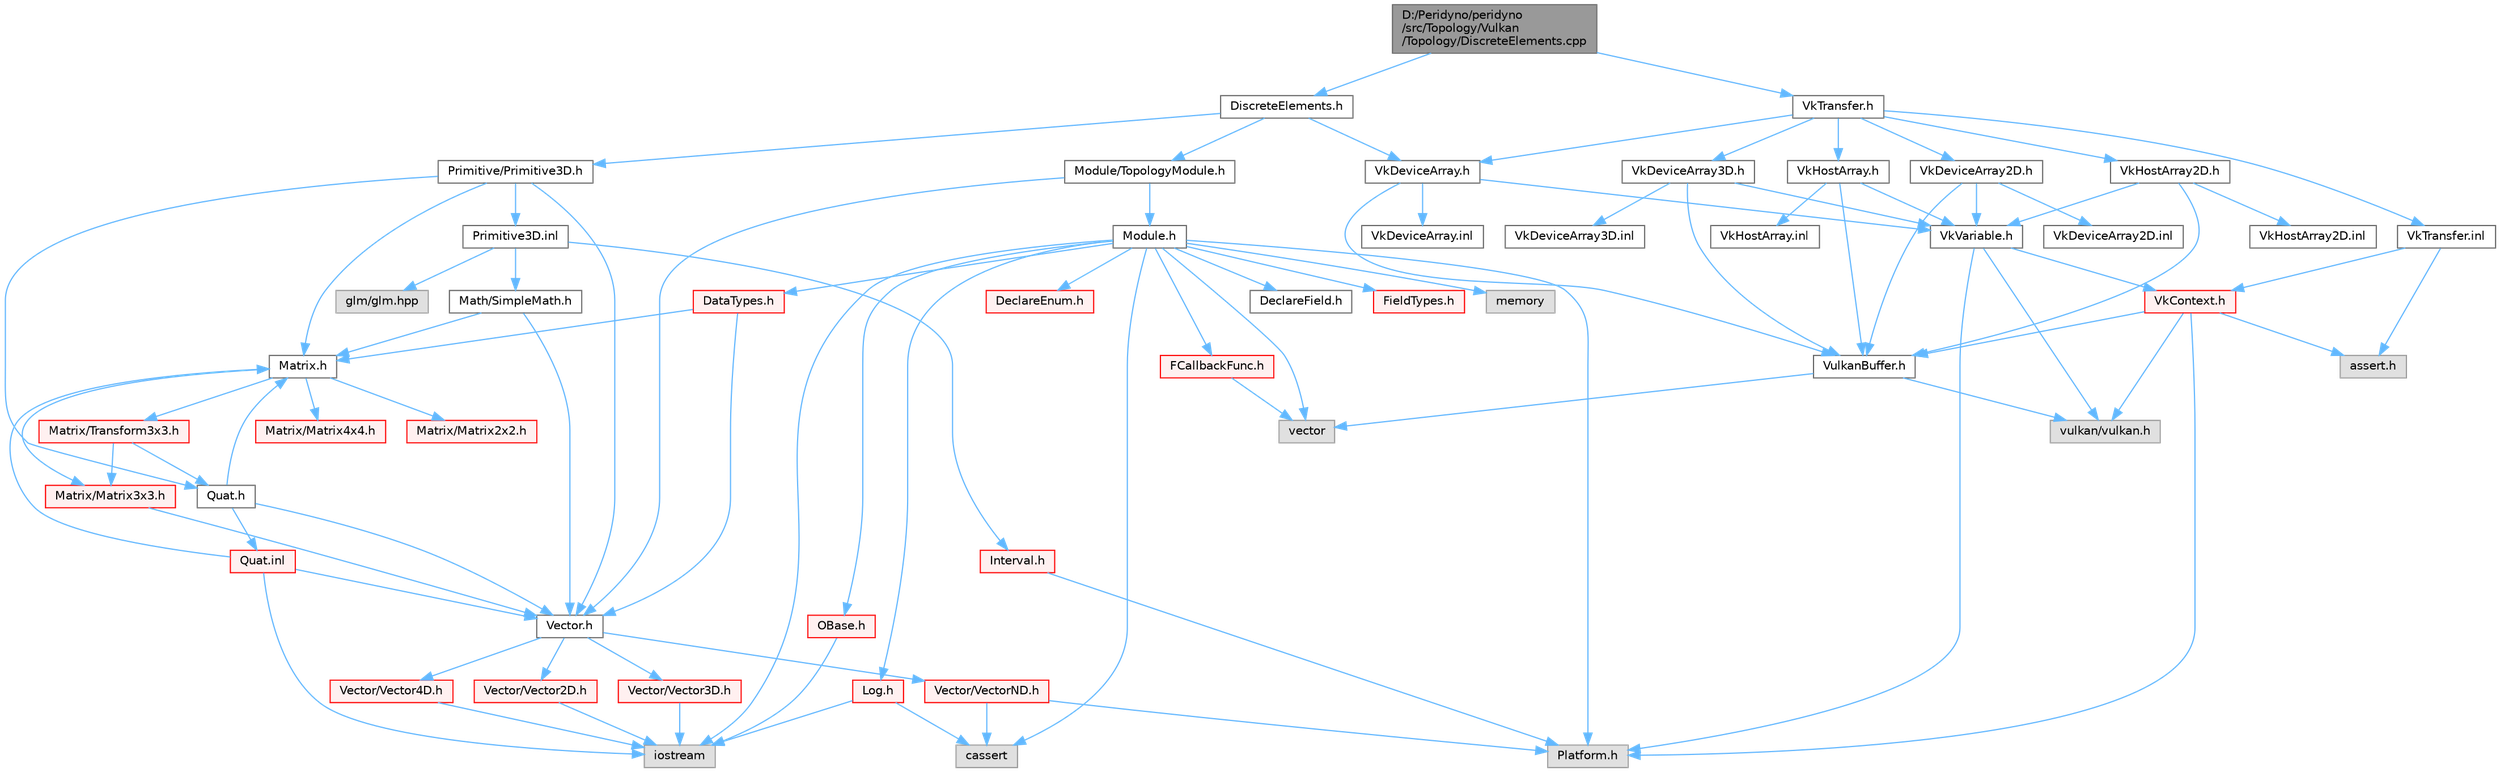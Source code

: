 digraph "D:/Peridyno/peridyno/src/Topology/Vulkan/Topology/DiscreteElements.cpp"
{
 // LATEX_PDF_SIZE
  bgcolor="transparent";
  edge [fontname=Helvetica,fontsize=10,labelfontname=Helvetica,labelfontsize=10];
  node [fontname=Helvetica,fontsize=10,shape=box,height=0.2,width=0.4];
  Node1 [id="Node000001",label="D:/Peridyno/peridyno\l/src/Topology/Vulkan\l/Topology/DiscreteElements.cpp",height=0.2,width=0.4,color="gray40", fillcolor="grey60", style="filled", fontcolor="black",tooltip=" "];
  Node1 -> Node2 [id="edge1_Node000001_Node000002",color="steelblue1",style="solid",tooltip=" "];
  Node2 [id="Node000002",label="DiscreteElements.h",height=0.2,width=0.4,color="grey40", fillcolor="white", style="filled",URL="$_vulkan_2_topology_2_discrete_elements_8h.html",tooltip=" "];
  Node2 -> Node3 [id="edge2_Node000002_Node000003",color="steelblue1",style="solid",tooltip=" "];
  Node3 [id="Node000003",label="VkDeviceArray.h",height=0.2,width=0.4,color="grey40", fillcolor="white", style="filled",URL="$_vk_device_array_8h.html",tooltip=" "];
  Node3 -> Node4 [id="edge3_Node000003_Node000004",color="steelblue1",style="solid",tooltip=" "];
  Node4 [id="Node000004",label="VkVariable.h",height=0.2,width=0.4,color="grey40", fillcolor="white", style="filled",URL="$_vk_variable_8h.html",tooltip=" "];
  Node4 -> Node5 [id="edge4_Node000004_Node000005",color="steelblue1",style="solid",tooltip=" "];
  Node5 [id="Node000005",label="Platform.h",height=0.2,width=0.4,color="grey60", fillcolor="#E0E0E0", style="filled",tooltip=" "];
  Node4 -> Node6 [id="edge5_Node000004_Node000006",color="steelblue1",style="solid",tooltip=" "];
  Node6 [id="Node000006",label="vulkan/vulkan.h",height=0.2,width=0.4,color="grey60", fillcolor="#E0E0E0", style="filled",tooltip=" "];
  Node4 -> Node7 [id="edge6_Node000004_Node000007",color="steelblue1",style="solid",tooltip=" "];
  Node7 [id="Node000007",label="VkContext.h",height=0.2,width=0.4,color="red", fillcolor="#FFF0F0", style="filled",URL="$_vk_context_8h.html",tooltip=" "];
  Node7 -> Node5 [id="edge7_Node000007_Node000005",color="steelblue1",style="solid",tooltip=" "];
  Node7 -> Node8 [id="edge8_Node000007_Node000008",color="steelblue1",style="solid",tooltip=" "];
  Node8 [id="Node000008",label="VulkanBuffer.h",height=0.2,width=0.4,color="grey40", fillcolor="white", style="filled",URL="$_vulkan_buffer_8h.html",tooltip=" "];
  Node8 -> Node9 [id="edge9_Node000008_Node000009",color="steelblue1",style="solid",tooltip=" "];
  Node9 [id="Node000009",label="vector",height=0.2,width=0.4,color="grey60", fillcolor="#E0E0E0", style="filled",tooltip=" "];
  Node8 -> Node6 [id="edge10_Node000008_Node000006",color="steelblue1",style="solid",tooltip=" "];
  Node7 -> Node6 [id="edge11_Node000007_Node000006",color="steelblue1",style="solid",tooltip=" "];
  Node7 -> Node17 [id="edge12_Node000007_Node000017",color="steelblue1",style="solid",tooltip=" "];
  Node17 [id="Node000017",label="assert.h",height=0.2,width=0.4,color="grey60", fillcolor="#E0E0E0", style="filled",tooltip=" "];
  Node3 -> Node8 [id="edge13_Node000003_Node000008",color="steelblue1",style="solid",tooltip=" "];
  Node3 -> Node24 [id="edge14_Node000003_Node000024",color="steelblue1",style="solid",tooltip=" "];
  Node24 [id="Node000024",label="VkDeviceArray.inl",height=0.2,width=0.4,color="grey40", fillcolor="white", style="filled",URL="$_vk_device_array_8inl.html",tooltip=" "];
  Node2 -> Node25 [id="edge15_Node000002_Node000025",color="steelblue1",style="solid",tooltip=" "];
  Node25 [id="Node000025",label="Primitive/Primitive3D.h",height=0.2,width=0.4,color="grey40", fillcolor="white", style="filled",URL="$_primitive3_d_8h.html",tooltip=" "];
  Node25 -> Node26 [id="edge16_Node000025_Node000026",color="steelblue1",style="solid",tooltip=" "];
  Node26 [id="Node000026",label="Vector.h",height=0.2,width=0.4,color="grey40", fillcolor="white", style="filled",URL="$_vector_8h.html",tooltip=" "];
  Node26 -> Node27 [id="edge17_Node000026_Node000027",color="steelblue1",style="solid",tooltip=" "];
  Node27 [id="Node000027",label="Vector/Vector2D.h",height=0.2,width=0.4,color="red", fillcolor="#FFF0F0", style="filled",URL="$_vector2_d_8h.html",tooltip=" "];
  Node27 -> Node20 [id="edge18_Node000027_Node000020",color="steelblue1",style="solid",tooltip=" "];
  Node20 [id="Node000020",label="iostream",height=0.2,width=0.4,color="grey60", fillcolor="#E0E0E0", style="filled",tooltip=" "];
  Node26 -> Node33 [id="edge19_Node000026_Node000033",color="steelblue1",style="solid",tooltip=" "];
  Node33 [id="Node000033",label="Vector/Vector3D.h",height=0.2,width=0.4,color="red", fillcolor="#FFF0F0", style="filled",URL="$_vector3_d_8h.html",tooltip=" "];
  Node33 -> Node20 [id="edge20_Node000033_Node000020",color="steelblue1",style="solid",tooltip=" "];
  Node26 -> Node36 [id="edge21_Node000026_Node000036",color="steelblue1",style="solid",tooltip=" "];
  Node36 [id="Node000036",label="Vector/Vector4D.h",height=0.2,width=0.4,color="red", fillcolor="#FFF0F0", style="filled",URL="$_vector4_d_8h.html",tooltip=" "];
  Node36 -> Node20 [id="edge22_Node000036_Node000020",color="steelblue1",style="solid",tooltip=" "];
  Node26 -> Node39 [id="edge23_Node000026_Node000039",color="steelblue1",style="solid",tooltip=" "];
  Node39 [id="Node000039",label="Vector/VectorND.h",height=0.2,width=0.4,color="red", fillcolor="#FFF0F0", style="filled",URL="$_vector_n_d_8h.html",tooltip=" "];
  Node39 -> Node43 [id="edge24_Node000039_Node000043",color="steelblue1",style="solid",tooltip=" "];
  Node43 [id="Node000043",label="cassert",height=0.2,width=0.4,color="grey60", fillcolor="#E0E0E0", style="filled",tooltip=" "];
  Node39 -> Node5 [id="edge25_Node000039_Node000005",color="steelblue1",style="solid",tooltip=" "];
  Node25 -> Node44 [id="edge26_Node000025_Node000044",color="steelblue1",style="solid",tooltip=" "];
  Node44 [id="Node000044",label="Matrix.h",height=0.2,width=0.4,color="grey40", fillcolor="white", style="filled",URL="$_matrix_8h.html",tooltip=" "];
  Node44 -> Node45 [id="edge27_Node000044_Node000045",color="steelblue1",style="solid",tooltip=" "];
  Node45 [id="Node000045",label="Matrix/Matrix2x2.h",height=0.2,width=0.4,color="red", fillcolor="#FFF0F0", style="filled",URL="$_matrix2x2_8h.html",tooltip=" "];
  Node44 -> Node50 [id="edge28_Node000044_Node000050",color="steelblue1",style="solid",tooltip=" "];
  Node50 [id="Node000050",label="Matrix/Matrix3x3.h",height=0.2,width=0.4,color="red", fillcolor="#FFF0F0", style="filled",URL="$_matrix3x3_8h.html",tooltip=" "];
  Node50 -> Node26 [id="edge29_Node000050_Node000026",color="steelblue1",style="solid",tooltip=" "];
  Node44 -> Node53 [id="edge30_Node000044_Node000053",color="steelblue1",style="solid",tooltip=" "];
  Node53 [id="Node000053",label="Matrix/Matrix4x4.h",height=0.2,width=0.4,color="red", fillcolor="#FFF0F0", style="filled",URL="$_matrix4x4_8h.html",tooltip=" "];
  Node44 -> Node56 [id="edge31_Node000044_Node000056",color="steelblue1",style="solid",tooltip=" "];
  Node56 [id="Node000056",label="Matrix/Transform3x3.h",height=0.2,width=0.4,color="red", fillcolor="#FFF0F0", style="filled",URL="$_transform3x3_8h.html",tooltip=" "];
  Node56 -> Node57 [id="edge32_Node000056_Node000057",color="steelblue1",style="solid",tooltip=" "];
  Node57 [id="Node000057",label="Quat.h",height=0.2,width=0.4,color="grey40", fillcolor="white", style="filled",URL="$_quat_8h.html",tooltip="Implementation of quaternion."];
  Node57 -> Node26 [id="edge33_Node000057_Node000026",color="steelblue1",style="solid",tooltip=" "];
  Node57 -> Node44 [id="edge34_Node000057_Node000044",color="steelblue1",style="solid",tooltip=" "];
  Node57 -> Node58 [id="edge35_Node000057_Node000058",color="steelblue1",style="solid",tooltip=" "];
  Node58 [id="Node000058",label="Quat.inl",height=0.2,width=0.4,color="red", fillcolor="#FFF0F0", style="filled",URL="$_quat_8inl.html",tooltip=" "];
  Node58 -> Node20 [id="edge36_Node000058_Node000020",color="steelblue1",style="solid",tooltip=" "];
  Node58 -> Node26 [id="edge37_Node000058_Node000026",color="steelblue1",style="solid",tooltip=" "];
  Node58 -> Node44 [id="edge38_Node000058_Node000044",color="steelblue1",style="solid",tooltip=" "];
  Node56 -> Node50 [id="edge39_Node000056_Node000050",color="steelblue1",style="solid",tooltip=" "];
  Node25 -> Node57 [id="edge40_Node000025_Node000057",color="steelblue1",style="solid",tooltip=" "];
  Node25 -> Node61 [id="edge41_Node000025_Node000061",color="steelblue1",style="solid",tooltip=" "];
  Node61 [id="Node000061",label="Primitive3D.inl",height=0.2,width=0.4,color="grey40", fillcolor="white", style="filled",URL="$_primitive3_d_8inl.html",tooltip=" "];
  Node61 -> Node62 [id="edge42_Node000061_Node000062",color="steelblue1",style="solid",tooltip=" "];
  Node62 [id="Node000062",label="Math/SimpleMath.h",height=0.2,width=0.4,color="grey40", fillcolor="white", style="filled",URL="$_simple_math_8h.html",tooltip=" "];
  Node62 -> Node26 [id="edge43_Node000062_Node000026",color="steelblue1",style="solid",tooltip=" "];
  Node62 -> Node44 [id="edge44_Node000062_Node000044",color="steelblue1",style="solid",tooltip=" "];
  Node61 -> Node63 [id="edge45_Node000061_Node000063",color="steelblue1",style="solid",tooltip=" "];
  Node63 [id="Node000063",label="Interval.h",height=0.2,width=0.4,color="red", fillcolor="#FFF0F0", style="filled",URL="$_interval_8h.html",tooltip=" "];
  Node63 -> Node5 [id="edge46_Node000063_Node000005",color="steelblue1",style="solid",tooltip=" "];
  Node61 -> Node65 [id="edge47_Node000061_Node000065",color="steelblue1",style="solid",tooltip=" "];
  Node65 [id="Node000065",label="glm/glm.hpp",height=0.2,width=0.4,color="grey60", fillcolor="#E0E0E0", style="filled",tooltip=" "];
  Node2 -> Node66 [id="edge48_Node000002_Node000066",color="steelblue1",style="solid",tooltip=" "];
  Node66 [id="Node000066",label="Module/TopologyModule.h",height=0.2,width=0.4,color="grey40", fillcolor="white", style="filled",URL="$_topology_module_8h.html",tooltip=" "];
  Node66 -> Node26 [id="edge49_Node000066_Node000026",color="steelblue1",style="solid",tooltip=" "];
  Node66 -> Node67 [id="edge50_Node000066_Node000067",color="steelblue1",style="solid",tooltip=" "];
  Node67 [id="Node000067",label="Module.h",height=0.2,width=0.4,color="grey40", fillcolor="white", style="filled",URL="$_module_8h.html",tooltip=" "];
  Node67 -> Node5 [id="edge51_Node000067_Node000005",color="steelblue1",style="solid",tooltip=" "];
  Node67 -> Node68 [id="edge52_Node000067_Node000068",color="steelblue1",style="solid",tooltip=" "];
  Node68 [id="Node000068",label="memory",height=0.2,width=0.4,color="grey60", fillcolor="#E0E0E0", style="filled",tooltip=" "];
  Node67 -> Node9 [id="edge53_Node000067_Node000009",color="steelblue1",style="solid",tooltip=" "];
  Node67 -> Node43 [id="edge54_Node000067_Node000043",color="steelblue1",style="solid",tooltip=" "];
  Node67 -> Node20 [id="edge55_Node000067_Node000020",color="steelblue1",style="solid",tooltip=" "];
  Node67 -> Node69 [id="edge56_Node000067_Node000069",color="steelblue1",style="solid",tooltip=" "];
  Node69 [id="Node000069",label="OBase.h",height=0.2,width=0.4,color="red", fillcolor="#FFF0F0", style="filled",URL="$_o_base_8h.html",tooltip=" "];
  Node69 -> Node20 [id="edge57_Node000069_Node000020",color="steelblue1",style="solid",tooltip=" "];
  Node67 -> Node77 [id="edge58_Node000067_Node000077",color="steelblue1",style="solid",tooltip=" "];
  Node77 [id="Node000077",label="Log.h",height=0.2,width=0.4,color="red", fillcolor="#FFF0F0", style="filled",URL="$_log_8h.html",tooltip=" "];
  Node77 -> Node20 [id="edge59_Node000077_Node000020",color="steelblue1",style="solid",tooltip=" "];
  Node77 -> Node43 [id="edge60_Node000077_Node000043",color="steelblue1",style="solid",tooltip=" "];
  Node67 -> Node85 [id="edge61_Node000067_Node000085",color="steelblue1",style="solid",tooltip=" "];
  Node85 [id="Node000085",label="DataTypes.h",height=0.2,width=0.4,color="red", fillcolor="#FFF0F0", style="filled",URL="$_data_types_8h.html",tooltip=" "];
  Node85 -> Node26 [id="edge62_Node000085_Node000026",color="steelblue1",style="solid",tooltip=" "];
  Node85 -> Node44 [id="edge63_Node000085_Node000044",color="steelblue1",style="solid",tooltip=" "];
  Node67 -> Node90 [id="edge64_Node000067_Node000090",color="steelblue1",style="solid",tooltip=" "];
  Node90 [id="Node000090",label="DeclareEnum.h",height=0.2,width=0.4,color="red", fillcolor="#FFF0F0", style="filled",URL="$_declare_enum_8h.html",tooltip=" "];
  Node67 -> Node101 [id="edge65_Node000067_Node000101",color="steelblue1",style="solid",tooltip=" "];
  Node101 [id="Node000101",label="DeclareField.h",height=0.2,width=0.4,color="grey40", fillcolor="white", style="filled",URL="$_declare_field_8h.html",tooltip=" "];
  Node67 -> Node102 [id="edge66_Node000067_Node000102",color="steelblue1",style="solid",tooltip=" "];
  Node102 [id="Node000102",label="FCallbackFunc.h",height=0.2,width=0.4,color="red", fillcolor="#FFF0F0", style="filled",URL="$_f_callback_func_8h.html",tooltip=" "];
  Node102 -> Node9 [id="edge67_Node000102_Node000009",color="steelblue1",style="solid",tooltip=" "];
  Node67 -> Node103 [id="edge68_Node000067_Node000103",color="steelblue1",style="solid",tooltip=" "];
  Node103 [id="Node000103",label="FieldTypes.h",height=0.2,width=0.4,color="red", fillcolor="#FFF0F0", style="filled",URL="$_field_types_8h.html",tooltip=" "];
  Node1 -> Node105 [id="edge69_Node000001_Node000105",color="steelblue1",style="solid",tooltip=" "];
  Node105 [id="Node000105",label="VkTransfer.h",height=0.2,width=0.4,color="grey40", fillcolor="white", style="filled",URL="$_vk_transfer_8h.html",tooltip=" "];
  Node105 -> Node106 [id="edge70_Node000105_Node000106",color="steelblue1",style="solid",tooltip=" "];
  Node106 [id="Node000106",label="VkHostArray.h",height=0.2,width=0.4,color="grey40", fillcolor="white", style="filled",URL="$_vk_host_array_8h.html",tooltip=" "];
  Node106 -> Node4 [id="edge71_Node000106_Node000004",color="steelblue1",style="solid",tooltip=" "];
  Node106 -> Node8 [id="edge72_Node000106_Node000008",color="steelblue1",style="solid",tooltip=" "];
  Node106 -> Node107 [id="edge73_Node000106_Node000107",color="steelblue1",style="solid",tooltip=" "];
  Node107 [id="Node000107",label="VkHostArray.inl",height=0.2,width=0.4,color="grey40", fillcolor="white", style="filled",URL="$_vk_host_array_8inl.html",tooltip=" "];
  Node105 -> Node108 [id="edge74_Node000105_Node000108",color="steelblue1",style="solid",tooltip=" "];
  Node108 [id="Node000108",label="VkHostArray2D.h",height=0.2,width=0.4,color="grey40", fillcolor="white", style="filled",URL="$_vk_host_array2_d_8h.html",tooltip=" "];
  Node108 -> Node4 [id="edge75_Node000108_Node000004",color="steelblue1",style="solid",tooltip=" "];
  Node108 -> Node8 [id="edge76_Node000108_Node000008",color="steelblue1",style="solid",tooltip=" "];
  Node108 -> Node109 [id="edge77_Node000108_Node000109",color="steelblue1",style="solid",tooltip=" "];
  Node109 [id="Node000109",label="VkHostArray2D.inl",height=0.2,width=0.4,color="grey40", fillcolor="white", style="filled",URL="$_vk_host_array2_d_8inl.html",tooltip=" "];
  Node105 -> Node3 [id="edge78_Node000105_Node000003",color="steelblue1",style="solid",tooltip=" "];
  Node105 -> Node110 [id="edge79_Node000105_Node000110",color="steelblue1",style="solid",tooltip=" "];
  Node110 [id="Node000110",label="VkDeviceArray2D.h",height=0.2,width=0.4,color="grey40", fillcolor="white", style="filled",URL="$_vk_device_array2_d_8h.html",tooltip=" "];
  Node110 -> Node4 [id="edge80_Node000110_Node000004",color="steelblue1",style="solid",tooltip=" "];
  Node110 -> Node8 [id="edge81_Node000110_Node000008",color="steelblue1",style="solid",tooltip=" "];
  Node110 -> Node111 [id="edge82_Node000110_Node000111",color="steelblue1",style="solid",tooltip=" "];
  Node111 [id="Node000111",label="VkDeviceArray2D.inl",height=0.2,width=0.4,color="grey40", fillcolor="white", style="filled",URL="$_vk_device_array2_d_8inl.html",tooltip=" "];
  Node105 -> Node112 [id="edge83_Node000105_Node000112",color="steelblue1",style="solid",tooltip=" "];
  Node112 [id="Node000112",label="VkDeviceArray3D.h",height=0.2,width=0.4,color="grey40", fillcolor="white", style="filled",URL="$_vk_device_array3_d_8h.html",tooltip=" "];
  Node112 -> Node4 [id="edge84_Node000112_Node000004",color="steelblue1",style="solid",tooltip=" "];
  Node112 -> Node8 [id="edge85_Node000112_Node000008",color="steelblue1",style="solid",tooltip=" "];
  Node112 -> Node113 [id="edge86_Node000112_Node000113",color="steelblue1",style="solid",tooltip=" "];
  Node113 [id="Node000113",label="VkDeviceArray3D.inl",height=0.2,width=0.4,color="grey40", fillcolor="white", style="filled",URL="$_vk_device_array3_d_8inl.html",tooltip=" "];
  Node105 -> Node114 [id="edge87_Node000105_Node000114",color="steelblue1",style="solid",tooltip=" "];
  Node114 [id="Node000114",label="VkTransfer.inl",height=0.2,width=0.4,color="grey40", fillcolor="white", style="filled",URL="$_vk_transfer_8inl.html",tooltip=" "];
  Node114 -> Node17 [id="edge88_Node000114_Node000017",color="steelblue1",style="solid",tooltip=" "];
  Node114 -> Node7 [id="edge89_Node000114_Node000007",color="steelblue1",style="solid",tooltip=" "];
}
